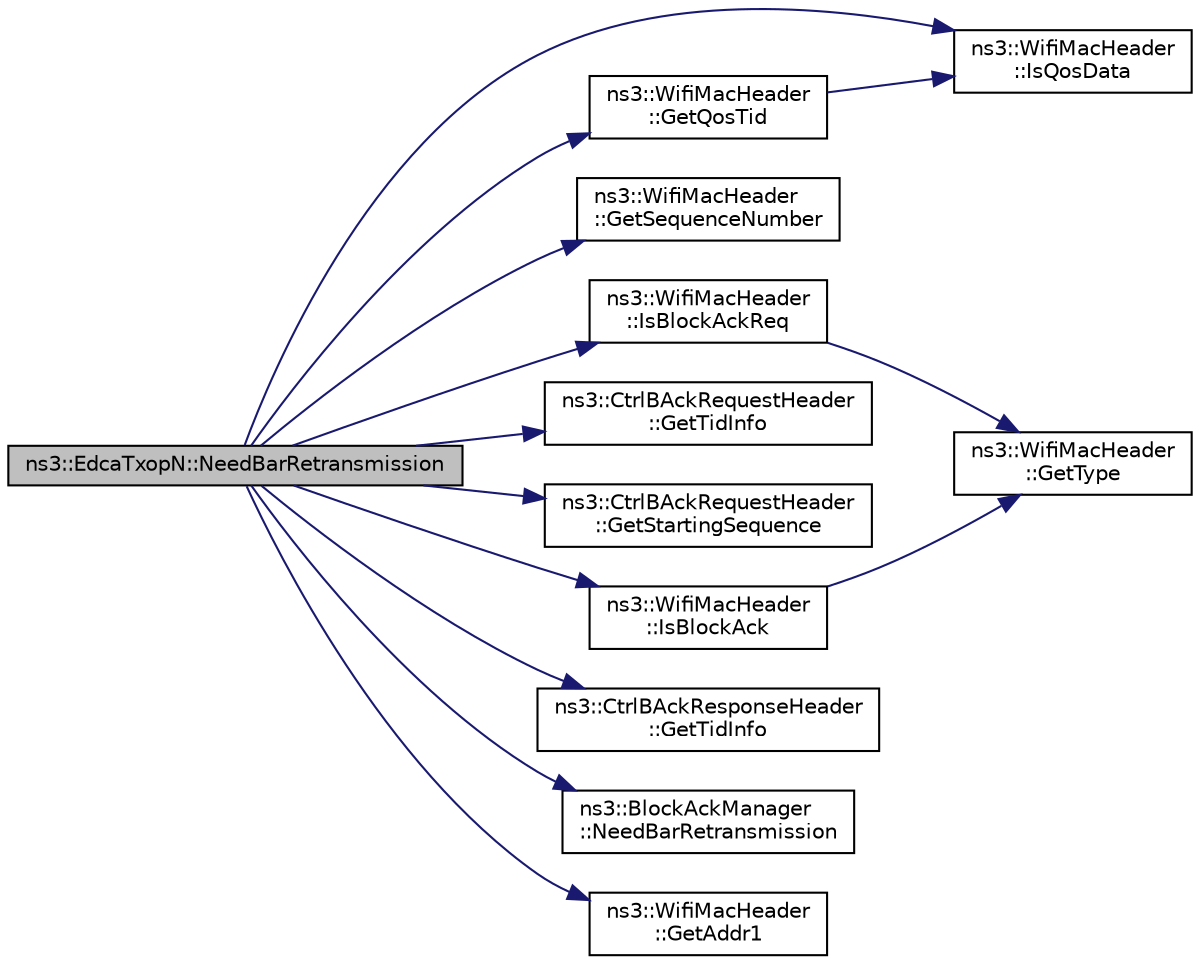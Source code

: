 digraph "ns3::EdcaTxopN::NeedBarRetransmission"
{
  edge [fontname="Helvetica",fontsize="10",labelfontname="Helvetica",labelfontsize="10"];
  node [fontname="Helvetica",fontsize="10",shape=record];
  rankdir="LR";
  Node1 [label="ns3::EdcaTxopN::NeedBarRetransmission",height=0.2,width=0.4,color="black", fillcolor="grey75", style="filled", fontcolor="black"];
  Node1 -> Node2 [color="midnightblue",fontsize="10",style="solid"];
  Node2 [label="ns3::WifiMacHeader\l::IsQosData",height=0.2,width=0.4,color="black", fillcolor="white", style="filled",URL="$d2/d9b/classns3_1_1WifiMacHeader.html#a922e8c2b26023f2627ea19d9c4f4738b"];
  Node1 -> Node3 [color="midnightblue",fontsize="10",style="solid"];
  Node3 [label="ns3::WifiMacHeader\l::GetQosTid",height=0.2,width=0.4,color="black", fillcolor="white", style="filled",URL="$d2/d9b/classns3_1_1WifiMacHeader.html#a2b3faf14ac0d16a29729a2336afd7662"];
  Node3 -> Node2 [color="midnightblue",fontsize="10",style="solid"];
  Node1 -> Node4 [color="midnightblue",fontsize="10",style="solid"];
  Node4 [label="ns3::WifiMacHeader\l::GetSequenceNumber",height=0.2,width=0.4,color="black", fillcolor="white", style="filled",URL="$d2/d9b/classns3_1_1WifiMacHeader.html#aa202a29c2d6aebe9b3d589e58cbd17bb"];
  Node1 -> Node5 [color="midnightblue",fontsize="10",style="solid"];
  Node5 [label="ns3::WifiMacHeader\l::IsBlockAckReq",height=0.2,width=0.4,color="black", fillcolor="white", style="filled",URL="$d2/d9b/classns3_1_1WifiMacHeader.html#a44f012384009b131d21512459c727f02"];
  Node5 -> Node6 [color="midnightblue",fontsize="10",style="solid"];
  Node6 [label="ns3::WifiMacHeader\l::GetType",height=0.2,width=0.4,color="black", fillcolor="white", style="filled",URL="$d2/d9b/classns3_1_1WifiMacHeader.html#a393067652a2b6c06d645366912ddf748"];
  Node1 -> Node7 [color="midnightblue",fontsize="10",style="solid"];
  Node7 [label="ns3::CtrlBAckRequestHeader\l::GetTidInfo",height=0.2,width=0.4,color="black", fillcolor="white", style="filled",URL="$d9/dda/classns3_1_1CtrlBAckRequestHeader.html#a8eb759c3a33ab14c508a14f260f8e953"];
  Node1 -> Node8 [color="midnightblue",fontsize="10",style="solid"];
  Node8 [label="ns3::CtrlBAckRequestHeader\l::GetStartingSequence",height=0.2,width=0.4,color="black", fillcolor="white", style="filled",URL="$d9/dda/classns3_1_1CtrlBAckRequestHeader.html#a61c777167be42b75ceedbcf10d890378"];
  Node1 -> Node9 [color="midnightblue",fontsize="10",style="solid"];
  Node9 [label="ns3::WifiMacHeader\l::IsBlockAck",height=0.2,width=0.4,color="black", fillcolor="white", style="filled",URL="$d2/d9b/classns3_1_1WifiMacHeader.html#a273fb5273dcb6c690ac66a7caf72d305"];
  Node9 -> Node6 [color="midnightblue",fontsize="10",style="solid"];
  Node1 -> Node10 [color="midnightblue",fontsize="10",style="solid"];
  Node10 [label="ns3::CtrlBAckResponseHeader\l::GetTidInfo",height=0.2,width=0.4,color="black", fillcolor="white", style="filled",URL="$dd/da2/classns3_1_1CtrlBAckResponseHeader.html#a43f367a0133f6741cf6649043cd70acb"];
  Node1 -> Node11 [color="midnightblue",fontsize="10",style="solid"];
  Node11 [label="ns3::BlockAckManager\l::NeedBarRetransmission",height=0.2,width=0.4,color="black", fillcolor="white", style="filled",URL="$d5/dec/classns3_1_1BlockAckManager.html#a8be3e6dc77c96e4cbc317302ad79a5ac"];
  Node1 -> Node12 [color="midnightblue",fontsize="10",style="solid"];
  Node12 [label="ns3::WifiMacHeader\l::GetAddr1",height=0.2,width=0.4,color="black", fillcolor="white", style="filled",URL="$d2/d9b/classns3_1_1WifiMacHeader.html#a5ddcfd82e7c5a17ffea5be9246544530"];
}
